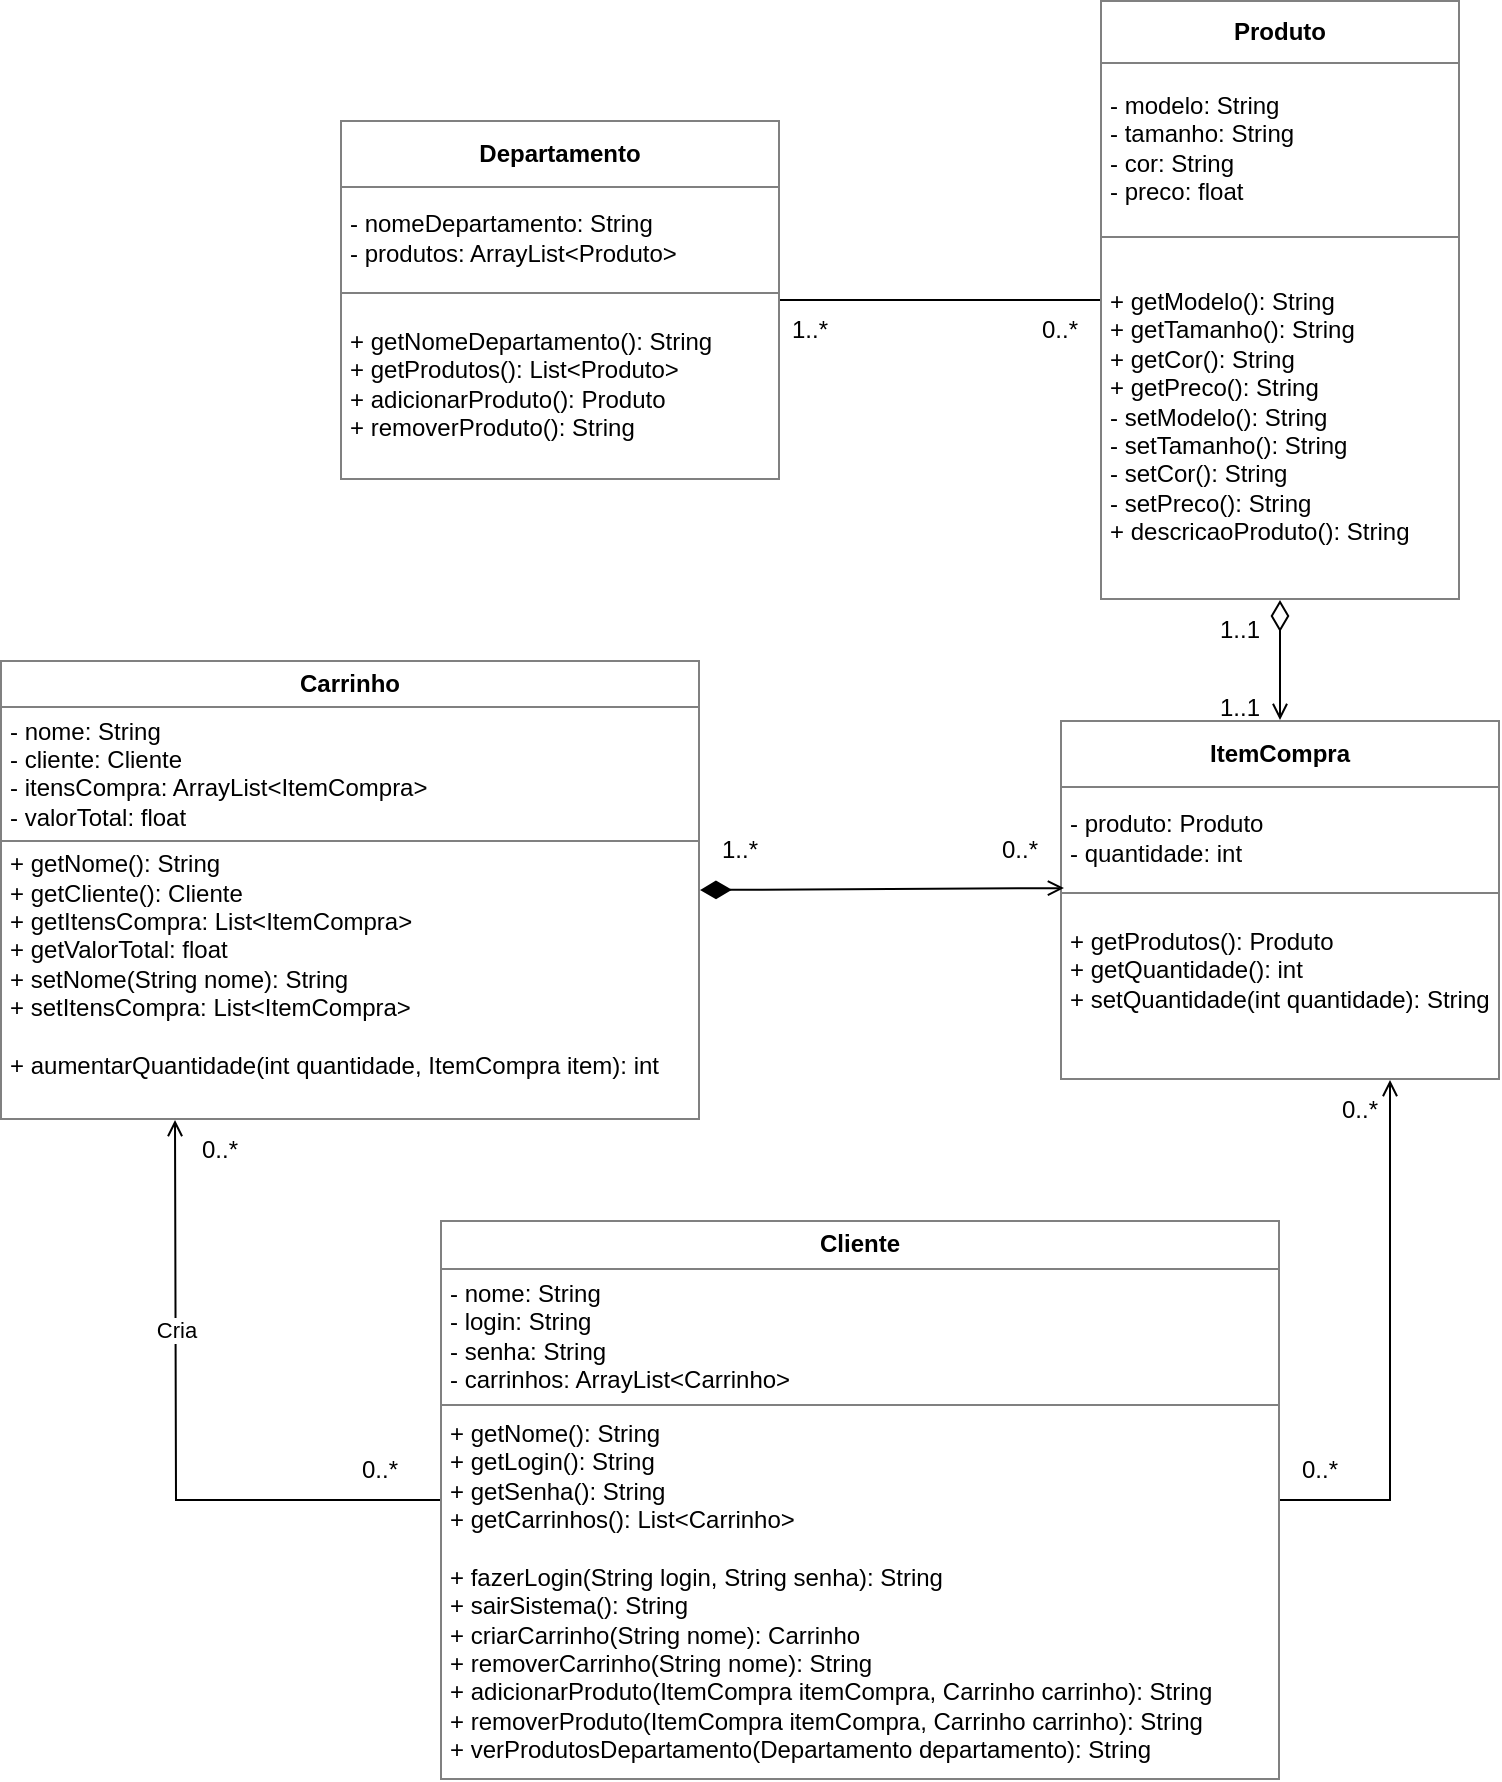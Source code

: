 <mxfile version="26.0.13">
  <diagram name="Página-1" id="4WaBRRVbIyfhHZxu31Qs">
    <mxGraphModel dx="1781" dy="566" grid="1" gridSize="10" guides="1" tooltips="1" connect="1" arrows="1" fold="1" page="1" pageScale="1" pageWidth="827" pageHeight="1169" math="0" shadow="0">
      <root>
        <mxCell id="0" />
        <mxCell id="1" parent="0" />
        <mxCell id="7rndwXk2VnqxkLSh7UjE-1" value="&lt;table border=&quot;1&quot; width=&quot;100%&quot; height=&quot;100%&quot; cellpadding=&quot;4&quot; style=&quot;width:100%;height:100%;border-collapse:collapse;&quot;&gt;&lt;tbody&gt;&lt;tr&gt;&lt;th align=&quot;center&quot;&gt;Cliente&lt;/th&gt;&lt;/tr&gt;&lt;tr&gt;&lt;td&gt;- nome: String&lt;br&gt;- login: String&lt;br&gt;- senha: String&lt;br&gt;- carrinhos: ArrayList&amp;lt;Carrinho&amp;gt;&lt;/td&gt;&lt;/tr&gt;&lt;tr&gt;&lt;td&gt;+ getNome(): String&lt;br&gt;+ getLogin(): String&lt;br&gt;+ getSenha(): String&lt;br&gt;+ getCarrinhos(): List&amp;lt;Carrinho&amp;gt;&lt;br&gt;&lt;br&gt;+ fazerLogin(String login, String senha): String&lt;br&gt;+ sairSistema(): String&lt;br&gt;+ criarCarrinho(String nome): Carrinho&lt;br&gt;+ removerCarrinho(String nome): String&lt;br&gt;+ adicionarProduto(ItemCompra itemCompra, Carrinho carrinho): String&lt;br&gt;+ removerProduto(ItemCompra itemCompra, Carrinho carrinho): String&lt;br&gt;+ verProdutosDepartamento(Departamento departamento): String&lt;br&gt;&lt;/td&gt;&lt;/tr&gt;&lt;/tbody&gt;&lt;/table&gt;" style="text;html=1;whiteSpace=wrap;strokeColor=none;fillColor=none;overflow=fill;" vertex="1" parent="1">
          <mxGeometry x="-100" y="650" width="420" height="280" as="geometry" />
        </mxCell>
        <mxCell id="7rndwXk2VnqxkLSh7UjE-2" value="&lt;table border=&quot;1&quot; width=&quot;100%&quot; height=&quot;100%&quot; cellpadding=&quot;4&quot; style=&quot;width:100%;height:100%;border-collapse:collapse;&quot;&gt;&lt;tbody&gt;&lt;tr&gt;&lt;th align=&quot;center&quot;&gt;Departamento&lt;/th&gt;&lt;/tr&gt;&lt;tr&gt;&lt;td&gt;- nomeDepartamento: String&lt;br&gt;- produtos: ArrayList&amp;lt;Produto&amp;gt;&lt;/td&gt;&lt;/tr&gt;&lt;tr&gt;&lt;td&gt;+ getNomeDepartamento(): String&lt;br&gt;+ getProdutos(): List&amp;lt;Produto&amp;gt;&lt;br&gt;+ adicionarProduto(): Produto&lt;br&gt;+ removerProduto(): String&lt;/td&gt;&lt;/tr&gt;&lt;/tbody&gt;&lt;/table&gt;" style="text;html=1;whiteSpace=wrap;strokeColor=none;fillColor=none;overflow=fill;" vertex="1" parent="1">
          <mxGeometry x="-150" y="100" width="220" height="180" as="geometry" />
        </mxCell>
        <mxCell id="7rndwXk2VnqxkLSh7UjE-3" value="&lt;table border=&quot;1&quot; width=&quot;100%&quot; height=&quot;100%&quot; cellpadding=&quot;4&quot; style=&quot;width:100%;height:100%;border-collapse:collapse;&quot;&gt;&lt;tbody&gt;&lt;tr&gt;&lt;th align=&quot;center&quot;&gt;Produto&lt;/th&gt;&lt;/tr&gt;&lt;tr&gt;&lt;td&gt;- modelo: String&lt;br&gt;- tamanho: String&lt;br&gt;- cor: String&lt;br&gt;- preco: float&lt;/td&gt;&lt;/tr&gt;&lt;tr&gt;&lt;td&gt;+ getModelo(): String&lt;br&gt;+ getTamanho(): String&lt;br&gt;+ getCor(): String&lt;br&gt;+ getPreco(): String&lt;br&gt;- setModelo(): String&lt;br&gt;- setTamanho(): String&lt;br&gt;- setCor(): String&lt;br&gt;- setPreco(): String&lt;br&gt;+ descricaoProduto(): String&lt;/td&gt;&lt;/tr&gt;&lt;/tbody&gt;&lt;/table&gt;" style="text;html=1;whiteSpace=wrap;strokeColor=none;fillColor=none;overflow=fill;" vertex="1" parent="1">
          <mxGeometry x="230" y="40" width="180" height="300" as="geometry" />
        </mxCell>
        <mxCell id="7rndwXk2VnqxkLSh7UjE-4" value="&lt;table border=&quot;1&quot; width=&quot;100%&quot; height=&quot;100%&quot; cellpadding=&quot;4&quot; style=&quot;width:100%;height:100%;border-collapse:collapse;&quot;&gt;&lt;tbody&gt;&lt;tr&gt;&lt;th align=&quot;center&quot;&gt;ItemCompra&lt;/th&gt;&lt;/tr&gt;&lt;tr&gt;&lt;td&gt;- produto: Produto&lt;br&gt;- quantidade: int&lt;/td&gt;&lt;/tr&gt;&lt;tr&gt;&lt;td&gt;+ getProdutos(): Produto&lt;br&gt;+ getQuantidade(): int&lt;br&gt;+ setQuantidade(int quantidade): String&lt;br&gt;&lt;br&gt;&lt;/td&gt;&lt;/tr&gt;&lt;/tbody&gt;&lt;/table&gt;" style="text;html=1;whiteSpace=wrap;strokeColor=none;fillColor=none;overflow=fill;" vertex="1" parent="1">
          <mxGeometry x="210" y="400" width="220" height="180" as="geometry" />
        </mxCell>
        <mxCell id="7rndwXk2VnqxkLSh7UjE-5" value="&lt;table border=&quot;1&quot; width=&quot;100%&quot; height=&quot;100%&quot; cellpadding=&quot;4&quot; style=&quot;width:100%;height:100%;border-collapse:collapse;&quot;&gt;&lt;tbody&gt;&lt;tr&gt;&lt;th align=&quot;center&quot;&gt;Carrinho&lt;/th&gt;&lt;/tr&gt;&lt;tr&gt;&lt;td&gt;- nome: String&lt;br&gt;- cliente: Cliente&lt;br&gt;- itensCompra: ArrayList&amp;lt;ItemCompra&amp;gt;&lt;br&gt;- valorTotal: float&lt;/td&gt;&lt;/tr&gt;&lt;tr&gt;&lt;td&gt;+ getNome(): String&lt;br&gt;+ getCliente(): Cliente&lt;br&gt;+ getItensCompra: List&amp;lt;ItemCompra&amp;gt;&lt;br&gt;+ getValorTotal: float&lt;br&gt;+ setNome(String nome): String&lt;br&gt;+ setItensCompra: List&amp;lt;ItemCompra&amp;gt;&lt;br&gt;&lt;br&gt;+ aumentarQuantidade(int quantidade, ItemCompra item): int&lt;br&gt;&lt;br&gt;&lt;/td&gt;&lt;/tr&gt;&lt;/tbody&gt;&lt;/table&gt;" style="text;html=1;whiteSpace=wrap;strokeColor=none;fillColor=none;overflow=fill;" vertex="1" parent="1">
          <mxGeometry x="-320" y="370" width="350" height="230" as="geometry" />
        </mxCell>
        <mxCell id="7rndwXk2VnqxkLSh7UjE-6" value="" style="endArrow=diamondThin;html=1;rounded=0;entryX=0.5;entryY=1;entryDx=0;entryDy=0;exitX=0.5;exitY=0;exitDx=0;exitDy=0;endFill=0;startArrow=open;startFill=0;startSize=6;endSize=13;" edge="1" parent="1" source="7rndwXk2VnqxkLSh7UjE-4" target="7rndwXk2VnqxkLSh7UjE-3">
          <mxGeometry width="50" height="50" relative="1" as="geometry">
            <mxPoint x="390" y="420" as="sourcePoint" />
            <mxPoint x="440" y="370" as="targetPoint" />
          </mxGeometry>
        </mxCell>
        <mxCell id="7rndwXk2VnqxkLSh7UjE-7" value="" style="endArrow=diamondThin;html=1;rounded=0;entryX=1;entryY=0.5;entryDx=0;entryDy=0;exitX=0.009;exitY=0.467;exitDx=0;exitDy=0;endFill=1;startArrow=open;startFill=0;startSize=6;endSize=13;exitPerimeter=0;" edge="1" parent="1" source="7rndwXk2VnqxkLSh7UjE-4" target="7rndwXk2VnqxkLSh7UjE-5">
          <mxGeometry width="50" height="50" relative="1" as="geometry">
            <mxPoint x="310" y="410" as="sourcePoint" />
            <mxPoint x="310" y="350" as="targetPoint" />
          </mxGeometry>
        </mxCell>
        <mxCell id="7rndwXk2VnqxkLSh7UjE-8" value="" style="endArrow=none;html=1;rounded=0;exitX=1;exitY=0.5;exitDx=0;exitDy=0;entryX=0;entryY=0.5;entryDx=0;entryDy=0;endFill=0;startFill=0;" edge="1" parent="1" source="7rndwXk2VnqxkLSh7UjE-2" target="7rndwXk2VnqxkLSh7UjE-3">
          <mxGeometry width="50" height="50" relative="1" as="geometry">
            <mxPoint x="390" y="420" as="sourcePoint" />
            <mxPoint x="440" y="370" as="targetPoint" />
          </mxGeometry>
        </mxCell>
        <mxCell id="7rndwXk2VnqxkLSh7UjE-9" value="" style="endArrow=open;html=1;rounded=0;exitX=0;exitY=0.5;exitDx=0;exitDy=0;endFill=0;entryX=0.25;entryY=1;entryDx=0;entryDy=0;" edge="1" parent="1" source="7rndwXk2VnqxkLSh7UjE-1" target="7rndwXk2VnqxkLSh7UjE-5">
          <mxGeometry width="50" height="50" relative="1" as="geometry">
            <mxPoint x="-50" y="720" as="sourcePoint" />
            <mxPoint x="50" y="620" as="targetPoint" />
            <Array as="points">
              <mxPoint x="-232" y="790" />
            </Array>
          </mxGeometry>
        </mxCell>
        <mxCell id="7rndwXk2VnqxkLSh7UjE-12" value="Cria" style="edgeLabel;html=1;align=center;verticalAlign=middle;resizable=0;points=[];" vertex="1" connectable="0" parent="7rndwXk2VnqxkLSh7UjE-9">
          <mxGeometry x="0.348" relative="1" as="geometry">
            <mxPoint as="offset" />
          </mxGeometry>
        </mxCell>
        <mxCell id="7rndwXk2VnqxkLSh7UjE-10" value="" style="endArrow=open;html=1;rounded=0;exitX=1;exitY=0.5;exitDx=0;exitDy=0;entryX=0.75;entryY=1;entryDx=0;entryDy=0;endFill=0;" edge="1" parent="1" source="7rndwXk2VnqxkLSh7UjE-1" target="7rndwXk2VnqxkLSh7UjE-4">
          <mxGeometry width="50" height="50" relative="1" as="geometry">
            <mxPoint x="100" y="750" as="sourcePoint" />
            <mxPoint x="45" y="590" as="targetPoint" />
            <Array as="points">
              <mxPoint x="375" y="790" />
            </Array>
          </mxGeometry>
        </mxCell>
        <mxCell id="7rndwXk2VnqxkLSh7UjE-13" value="0..*" style="text;html=1;align=center;verticalAlign=middle;whiteSpace=wrap;rounded=0;" vertex="1" parent="1">
          <mxGeometry x="-160" y="760" width="60" height="30" as="geometry" />
        </mxCell>
        <mxCell id="7rndwXk2VnqxkLSh7UjE-14" value="0..*" style="text;html=1;align=center;verticalAlign=middle;whiteSpace=wrap;rounded=0;" vertex="1" parent="1">
          <mxGeometry x="-240" y="600" width="60" height="30" as="geometry" />
        </mxCell>
        <mxCell id="7rndwXk2VnqxkLSh7UjE-15" value="0..*" style="text;html=1;align=center;verticalAlign=middle;whiteSpace=wrap;rounded=0;" vertex="1" parent="1">
          <mxGeometry x="310" y="760" width="60" height="30" as="geometry" />
        </mxCell>
        <mxCell id="7rndwXk2VnqxkLSh7UjE-16" value="0..*" style="text;html=1;align=center;verticalAlign=middle;whiteSpace=wrap;rounded=0;" vertex="1" parent="1">
          <mxGeometry x="330" y="580" width="60" height="30" as="geometry" />
        </mxCell>
        <mxCell id="7rndwXk2VnqxkLSh7UjE-17" value="0..*" style="text;html=1;align=center;verticalAlign=middle;whiteSpace=wrap;rounded=0;" vertex="1" parent="1">
          <mxGeometry x="160" y="450" width="60" height="30" as="geometry" />
        </mxCell>
        <mxCell id="7rndwXk2VnqxkLSh7UjE-18" value="1..*" style="text;html=1;align=center;verticalAlign=middle;whiteSpace=wrap;rounded=0;" vertex="1" parent="1">
          <mxGeometry x="20" y="450" width="60" height="30" as="geometry" />
        </mxCell>
        <mxCell id="7rndwXk2VnqxkLSh7UjE-19" value="1..*" style="text;html=1;align=center;verticalAlign=middle;whiteSpace=wrap;rounded=0;" vertex="1" parent="1">
          <mxGeometry x="55" y="190" width="60" height="30" as="geometry" />
        </mxCell>
        <mxCell id="7rndwXk2VnqxkLSh7UjE-20" value="0..*" style="text;html=1;align=center;verticalAlign=middle;whiteSpace=wrap;rounded=0;" vertex="1" parent="1">
          <mxGeometry x="180" y="190" width="60" height="30" as="geometry" />
        </mxCell>
        <mxCell id="7rndwXk2VnqxkLSh7UjE-21" value="1..1" style="text;html=1;align=center;verticalAlign=middle;whiteSpace=wrap;rounded=0;" vertex="1" parent="1">
          <mxGeometry x="270" y="379" width="60" height="30" as="geometry" />
        </mxCell>
        <mxCell id="7rndwXk2VnqxkLSh7UjE-22" value="1..1" style="text;html=1;align=center;verticalAlign=middle;whiteSpace=wrap;rounded=0;" vertex="1" parent="1">
          <mxGeometry x="270" y="340" width="60" height="30" as="geometry" />
        </mxCell>
      </root>
    </mxGraphModel>
  </diagram>
</mxfile>
